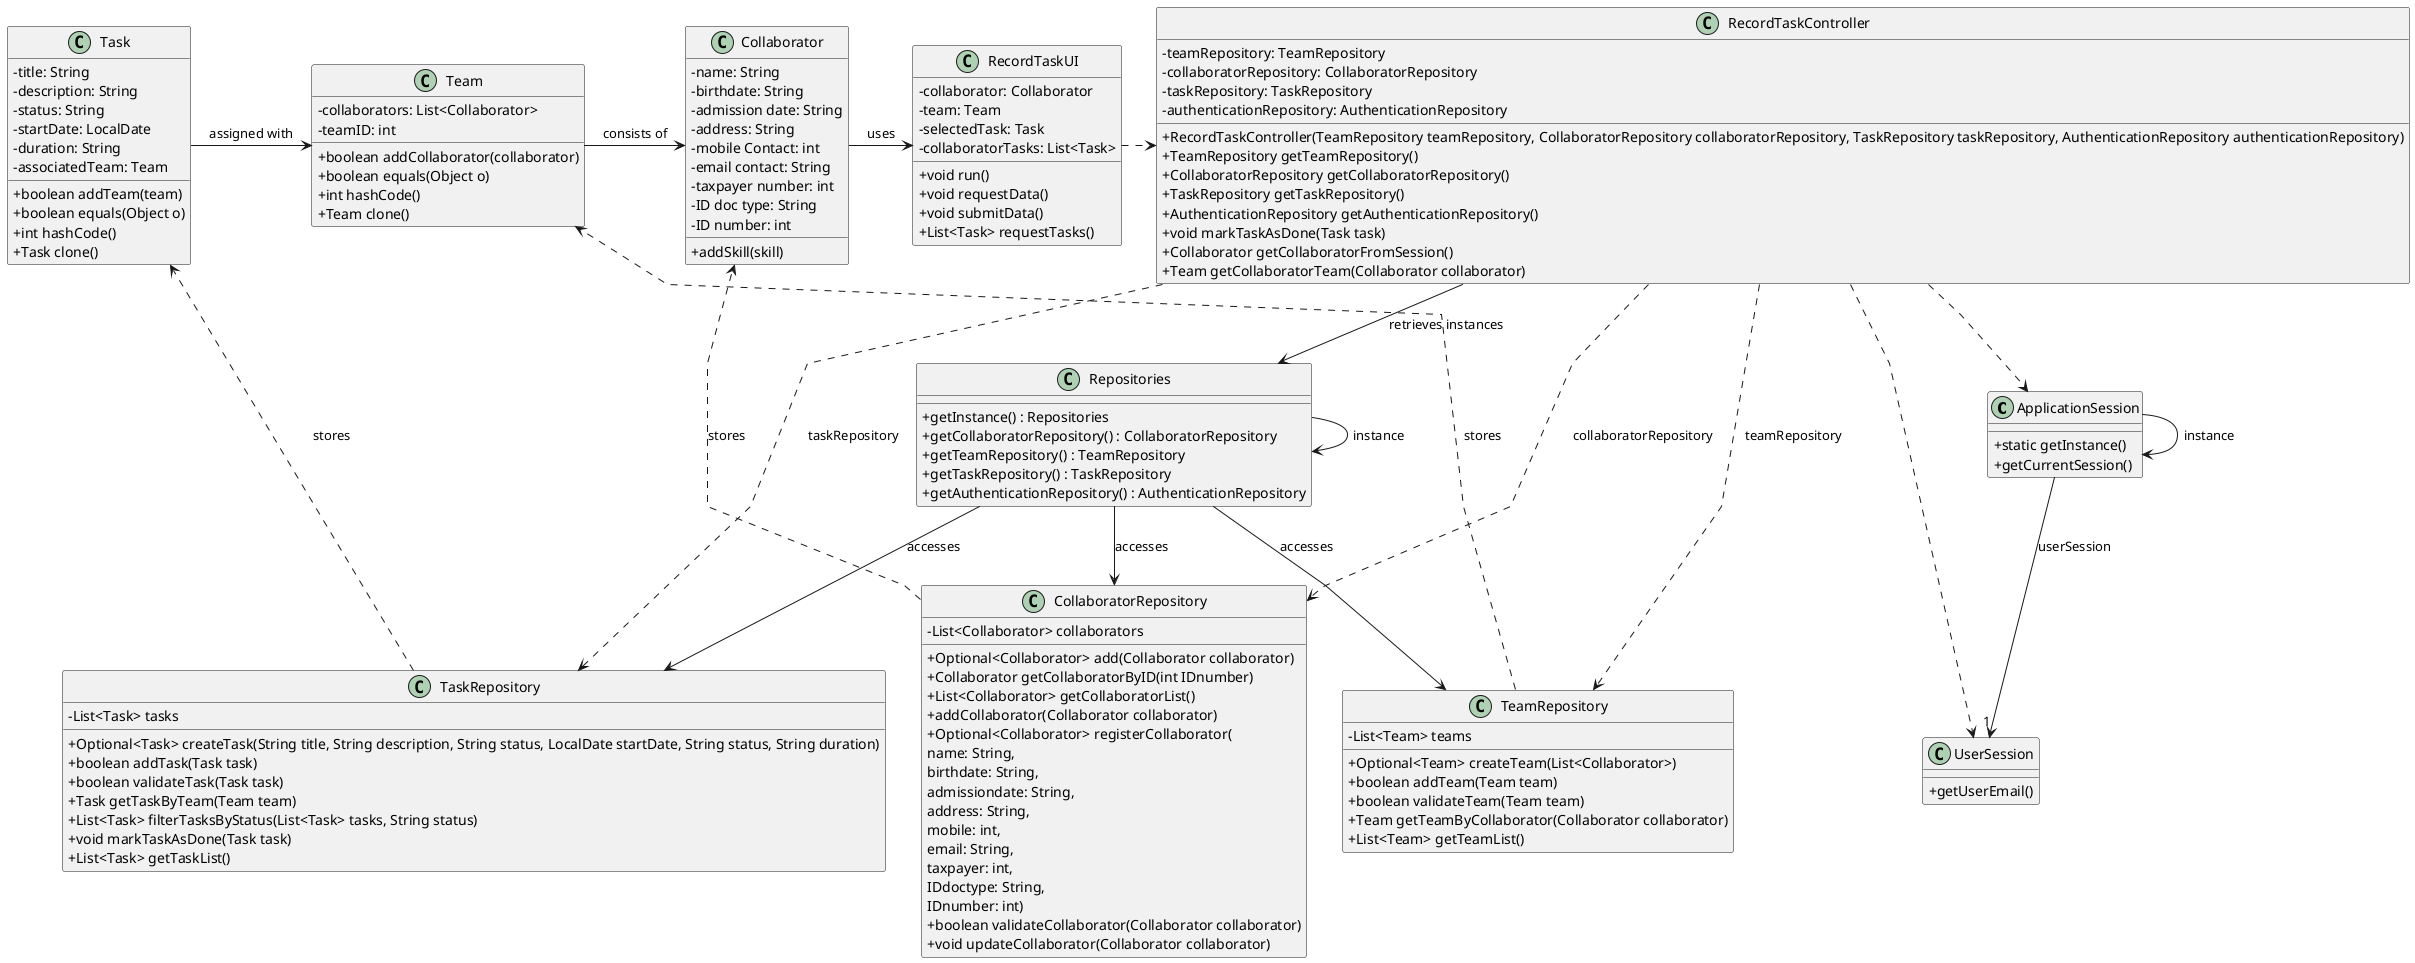 @startuml
'skinparam monochrome true
skinparam packageStyle rectangle
skinparam shadowing false
skinparam linetype polyline
'skinparam linetype orto

skinparam classAttributeIconSize 0

'left to right direction

class ApplicationSession
{
    + static getInstance()
    + getCurrentSession()
}

class UserSession
{
    + getUserEmail()
}

class Collaborator {
    - name: String
    - birthdate: String
    - admission date: String
    - address: String
    - mobile Contact: int
    - email contact: String
    - taxpayer number: int
    - ID doc type: String
    - ID number: int
    + addSkill(skill)
}

 class CollaboratorRepository {
   - List<Collaborator> collaborators
   + Optional<Collaborator> add(Collaborator collaborator)
   + Collaborator getCollaboratorByID(int IDnumber)
   + List<Collaborator> getCollaboratorList()
   + addCollaborator(Collaborator collaborator)
   + Optional<Collaborator> registerCollaborator( \nname: String, \nbirthdate: String, \nadmissiondate: String, \naddress: String, \nmobile: int, \nemail: String, \ntaxpayer: int, \nIDdoctype: String, \nIDnumber: int)
   + boolean validateCollaborator(Collaborator collaborator)
   + void updateCollaborator(Collaborator collaborator)
 }

class Repositories {
  + getInstance() : Repositories
  + getCollaboratorRepository() : CollaboratorRepository
  + getTeamRepository() : TeamRepository
  + getTaskRepository() : TaskRepository
  + getAuthenticationRepository() : AuthenticationRepository
}

class RecordTaskController {
    - teamRepository: TeamRepository
    - collaboratorRepository: CollaboratorRepository
    - taskRepository: TaskRepository
    - authenticationRepository: AuthenticationRepository
    + RecordTaskController(TeamRepository teamRepository, CollaboratorRepository collaboratorRepository, TaskRepository taskRepository, AuthenticationRepository authenticationRepository)
    + TeamRepository getTeamRepository()
    + CollaboratorRepository getCollaboratorRepository()
    + TaskRepository getTaskRepository()
    + AuthenticationRepository getAuthenticationRepository()
    + void markTaskAsDone(Task task)
    + Collaborator getCollaboratorFromSession()
    + Team getCollaboratorTeam(Collaborator collaborator)
}

class RecordTaskUI {
  - collaborator: Collaborator
  - team: Team
  - selectedTask: Task
  - collaboratorTasks: List<Task>
  + void run()
  + void requestData()
  + void submitData()
  + List<Task> requestTasks()
}

class Team {
    - collaborators: List<Collaborator>
    - teamID: int
    + boolean addCollaborator(collaborator)
    + boolean equals(Object o)
    + int hashCode()
    + Team clone()
}

class TaskRepository {
       - List<Task> tasks
       + Optional<Task> createTask(String title, String description, String status, LocalDate startDate, String status, String duration)
       + boolean addTask(Task task)
       + boolean validateTask(Task task)
       + Task getTaskByTeam(Team team)
       + List<Task> filterTasksByStatus(List<Task> tasks, String status)
       + void markTaskAsDone(Task task)
       + List<Task> getTaskList()
}

class Task {
    - title: String
    - description: String
    - status: String
    - startDate: LocalDate
    - duration: String
    - associatedTeam: Team
    + boolean addTeam(team)
    + boolean equals(Object o)
    + int hashCode()
    + Task clone()
}

class TeamRepository {
       - List<Team> teams
       + Optional<Team> createTeam(List<Collaborator>)
       + boolean addTeam(Team team)
       + boolean validateTeam(Team team)
       + Team getTeamByCollaborator(Collaborator collaborator)
       + List<Team> getTeamList()
}

Task -> Team: assigned with
Team -> Collaborator: consists of
Collaborator -> RecordTaskUI: uses

Repositories -> Repositories : instance
ApplicationSession -> ApplicationSession : instance

RecordTaskUI .> RecordTaskController

RecordTaskController -down-> Repositories : retrieves instances

Repositories -down-> CollaboratorRepository : accesses
Repositories -down-> TeamRepository : accesses
Repositories -down-> TaskRepository : accesses

RecordTaskController ..> TeamRepository : teamRepository
RecordTaskController ..> TaskRepository : taskRepository
RecordTaskController ..> CollaboratorRepository : collaboratorRepository

ApplicationSession --> "1" UserSession : userSession

RecordTaskController ..> ApplicationSession
RecordTaskController ..> UserSession

TeamRepository ..> Team: stores
TaskRepository ..> Task: stores
CollaboratorRepository ..> Collaborator: stores

@enduml